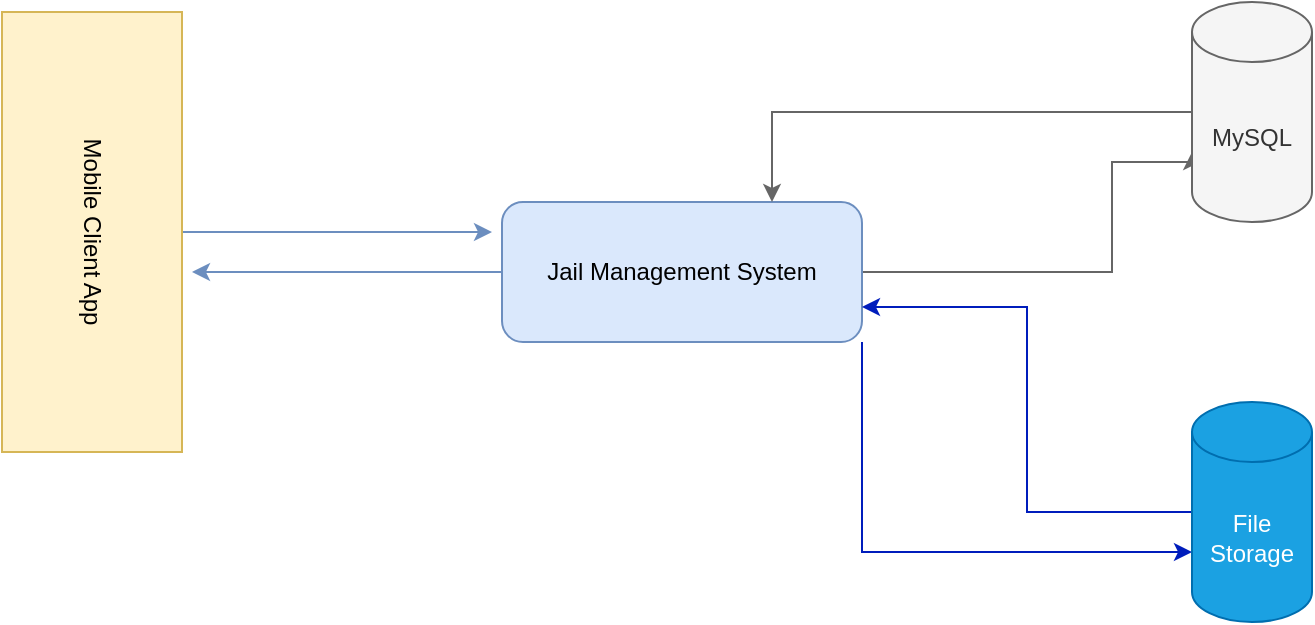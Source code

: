 <mxfile version="17.1.3" type="github"><diagram id="esL9WLlKAmIIAePlYAHL" name="Page-1"><mxGraphModel dx="868" dy="450" grid="1" gridSize="10" guides="1" tooltips="1" connect="1" arrows="1" fold="1" page="1" pageScale="1" pageWidth="850" pageHeight="1100" math="0" shadow="0"><root><mxCell id="0"/><mxCell id="1" parent="0"/><mxCell id="eabLBJTNLCC_KoGt6Cnb-9" style="edgeStyle=orthogonalEdgeStyle;rounded=0;orthogonalLoop=1;jettySize=auto;html=1;entryX=0;entryY=0;entryDx=0;entryDy=75;entryPerimeter=0;fillColor=#f5f5f5;strokeColor=#666666;" edge="1" parent="1" source="eabLBJTNLCC_KoGt6Cnb-3" target="eabLBJTNLCC_KoGt6Cnb-8"><mxGeometry relative="1" as="geometry"><Array as="points"><mxPoint x="640" y="175"/><mxPoint x="640" y="120"/><mxPoint x="680" y="120"/></Array></mxGeometry></mxCell><mxCell id="eabLBJTNLCC_KoGt6Cnb-13" style="edgeStyle=orthogonalEdgeStyle;rounded=0;orthogonalLoop=1;jettySize=auto;html=1;exitX=1;exitY=1;exitDx=0;exitDy=0;entryX=0;entryY=0;entryDx=0;entryDy=75;entryPerimeter=0;fillColor=#0050ef;strokeColor=#001DBC;" edge="1" parent="1" source="eabLBJTNLCC_KoGt6Cnb-3" target="eabLBJTNLCC_KoGt6Cnb-11"><mxGeometry relative="1" as="geometry"/></mxCell><mxCell id="eabLBJTNLCC_KoGt6Cnb-17" style="edgeStyle=orthogonalEdgeStyle;rounded=0;orthogonalLoop=1;jettySize=auto;html=1;exitX=0;exitY=0.5;exitDx=0;exitDy=0;fillColor=#dae8fc;strokeColor=#6c8ebf;" edge="1" parent="1" source="eabLBJTNLCC_KoGt6Cnb-3"><mxGeometry relative="1" as="geometry"><mxPoint x="180" y="175" as="targetPoint"/></mxGeometry></mxCell><mxCell id="eabLBJTNLCC_KoGt6Cnb-3" value="Jail Management System" style="rounded=1;whiteSpace=wrap;html=1;fillColor=#dae8fc;strokeColor=#6c8ebf;" vertex="1" parent="1"><mxGeometry x="335" y="140" width="180" height="70" as="geometry"/></mxCell><mxCell id="eabLBJTNLCC_KoGt6Cnb-16" style="edgeStyle=orthogonalEdgeStyle;rounded=0;orthogonalLoop=1;jettySize=auto;html=1;fillColor=#dae8fc;strokeColor=#6c8ebf;" edge="1" parent="1" source="eabLBJTNLCC_KoGt6Cnb-6"><mxGeometry relative="1" as="geometry"><mxPoint x="330" y="155" as="targetPoint"/></mxGeometry></mxCell><mxCell id="eabLBJTNLCC_KoGt6Cnb-6" value="Mobile Client App" style="rounded=0;whiteSpace=wrap;html=1;rotation=90;fillColor=#fff2cc;strokeColor=#d6b656;" vertex="1" parent="1"><mxGeometry x="20" y="110" width="220" height="90" as="geometry"/></mxCell><mxCell id="eabLBJTNLCC_KoGt6Cnb-10" style="edgeStyle=orthogonalEdgeStyle;rounded=0;orthogonalLoop=1;jettySize=auto;html=1;entryX=0.75;entryY=0;entryDx=0;entryDy=0;fillColor=#f5f5f5;strokeColor=#666666;" edge="1" parent="1" source="eabLBJTNLCC_KoGt6Cnb-8" target="eabLBJTNLCC_KoGt6Cnb-3"><mxGeometry relative="1" as="geometry"/></mxCell><mxCell id="eabLBJTNLCC_KoGt6Cnb-8" value="MySQL" style="shape=cylinder3;whiteSpace=wrap;html=1;boundedLbl=1;backgroundOutline=1;size=15;fillColor=#f5f5f5;fontColor=#333333;strokeColor=#666666;" vertex="1" parent="1"><mxGeometry x="680" y="40" width="60" height="110" as="geometry"/></mxCell><mxCell id="eabLBJTNLCC_KoGt6Cnb-14" style="edgeStyle=orthogonalEdgeStyle;rounded=0;orthogonalLoop=1;jettySize=auto;html=1;entryX=1;entryY=0.75;entryDx=0;entryDy=0;fillColor=#0050ef;strokeColor=#001DBC;" edge="1" parent="1" source="eabLBJTNLCC_KoGt6Cnb-11" target="eabLBJTNLCC_KoGt6Cnb-3"><mxGeometry relative="1" as="geometry"/></mxCell><mxCell id="eabLBJTNLCC_KoGt6Cnb-11" value="File Storage" style="shape=cylinder3;whiteSpace=wrap;html=1;boundedLbl=1;backgroundOutline=1;size=15;fillColor=#1ba1e2;fontColor=#ffffff;strokeColor=#006EAF;" vertex="1" parent="1"><mxGeometry x="680" y="240" width="60" height="110" as="geometry"/></mxCell></root></mxGraphModel></diagram></mxfile>